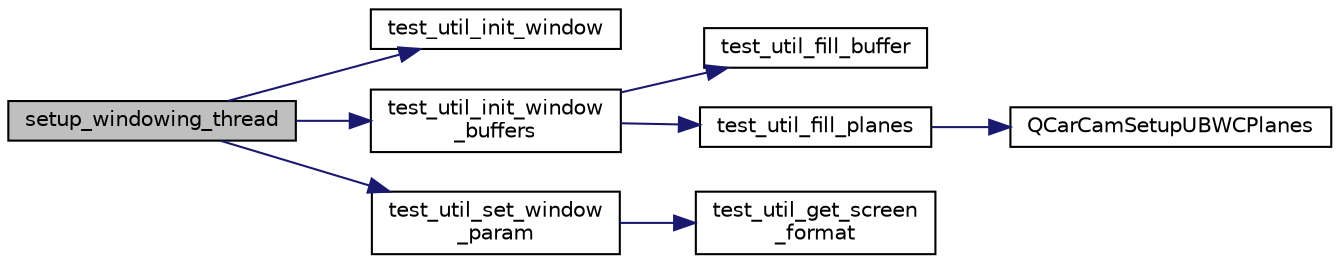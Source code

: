 digraph "setup_windowing_thread"
{
 // LATEX_PDF_SIZE
  edge [fontname="Helvetica",fontsize="10",labelfontname="Helvetica",labelfontsize="10"];
  node [fontname="Helvetica",fontsize="10",shape=record];
  rankdir="LR";
  Node1 [label="setup_windowing_thread",height=0.2,width=0.4,color="black", fillcolor="grey75", style="filled", fontcolor="black",tooltip=" "];
  Node1 -> Node2 [color="midnightblue",fontsize="10",style="solid"];
  Node2 [label="test_util_init_window",height=0.2,width=0.4,color="black", fillcolor="white", style="filled",URL="$test__util_8h.html#aee2d77bd9c7f6ca6ffb996ce78641053",tooltip="Initialize new window."];
  Node1 -> Node3 [color="midnightblue",fontsize="10",style="solid"];
  Node3 [label="test_util_init_window\l_buffers",height=0.2,width=0.4,color="black", fillcolor="white", style="filled",URL="$test__util_8h.html#aef2de509d298b031113f9f1738cfcc83",tooltip="Initialize buffers for display."];
  Node3 -> Node4 [color="midnightblue",fontsize="10",style="solid"];
  Node4 [label="test_util_fill_buffer",height=0.2,width=0.4,color="black", fillcolor="white", style="filled",URL="$test__util__qnx_8cpp.html#aab60d353869c66d56eebf00f6669524f",tooltip=" "];
  Node3 -> Node5 [color="midnightblue",fontsize="10",style="solid"];
  Node5 [label="test_util_fill_planes",height=0.2,width=0.4,color="black", fillcolor="white", style="filled",URL="$test__util__qnx_8cpp.html#acaf07bde0adff602a8c0ee0bc0f22c53",tooltip=" "];
  Node5 -> Node6 [color="midnightblue",fontsize="10",style="solid"];
  Node6 [label="QCarCamSetupUBWCPlanes",height=0.2,width=0.4,color="black", fillcolor="white", style="filled",URL="$test__util__qnx_8cpp.html#aea2f37942345bca4b9bf4f8bd8f92bc7",tooltip=" "];
  Node1 -> Node7 [color="midnightblue",fontsize="10",style="solid"];
  Node7 [label="test_util_set_window\l_param",height=0.2,width=0.4,color="black", fillcolor="white", style="filled",URL="$test__util_8h.html#a3e8749e0c6dec81335fd7e587515ff1a",tooltip="Send window parameters to display."];
  Node7 -> Node8 [color="midnightblue",fontsize="10",style="solid"];
  Node8 [label="test_util_get_screen\l_format",height=0.2,width=0.4,color="black", fillcolor="white", style="filled",URL="$test__util__qnx_8cpp.html#ad9e4fc4f68f56f98a21b6ea460ee9400",tooltip=" "];
}
